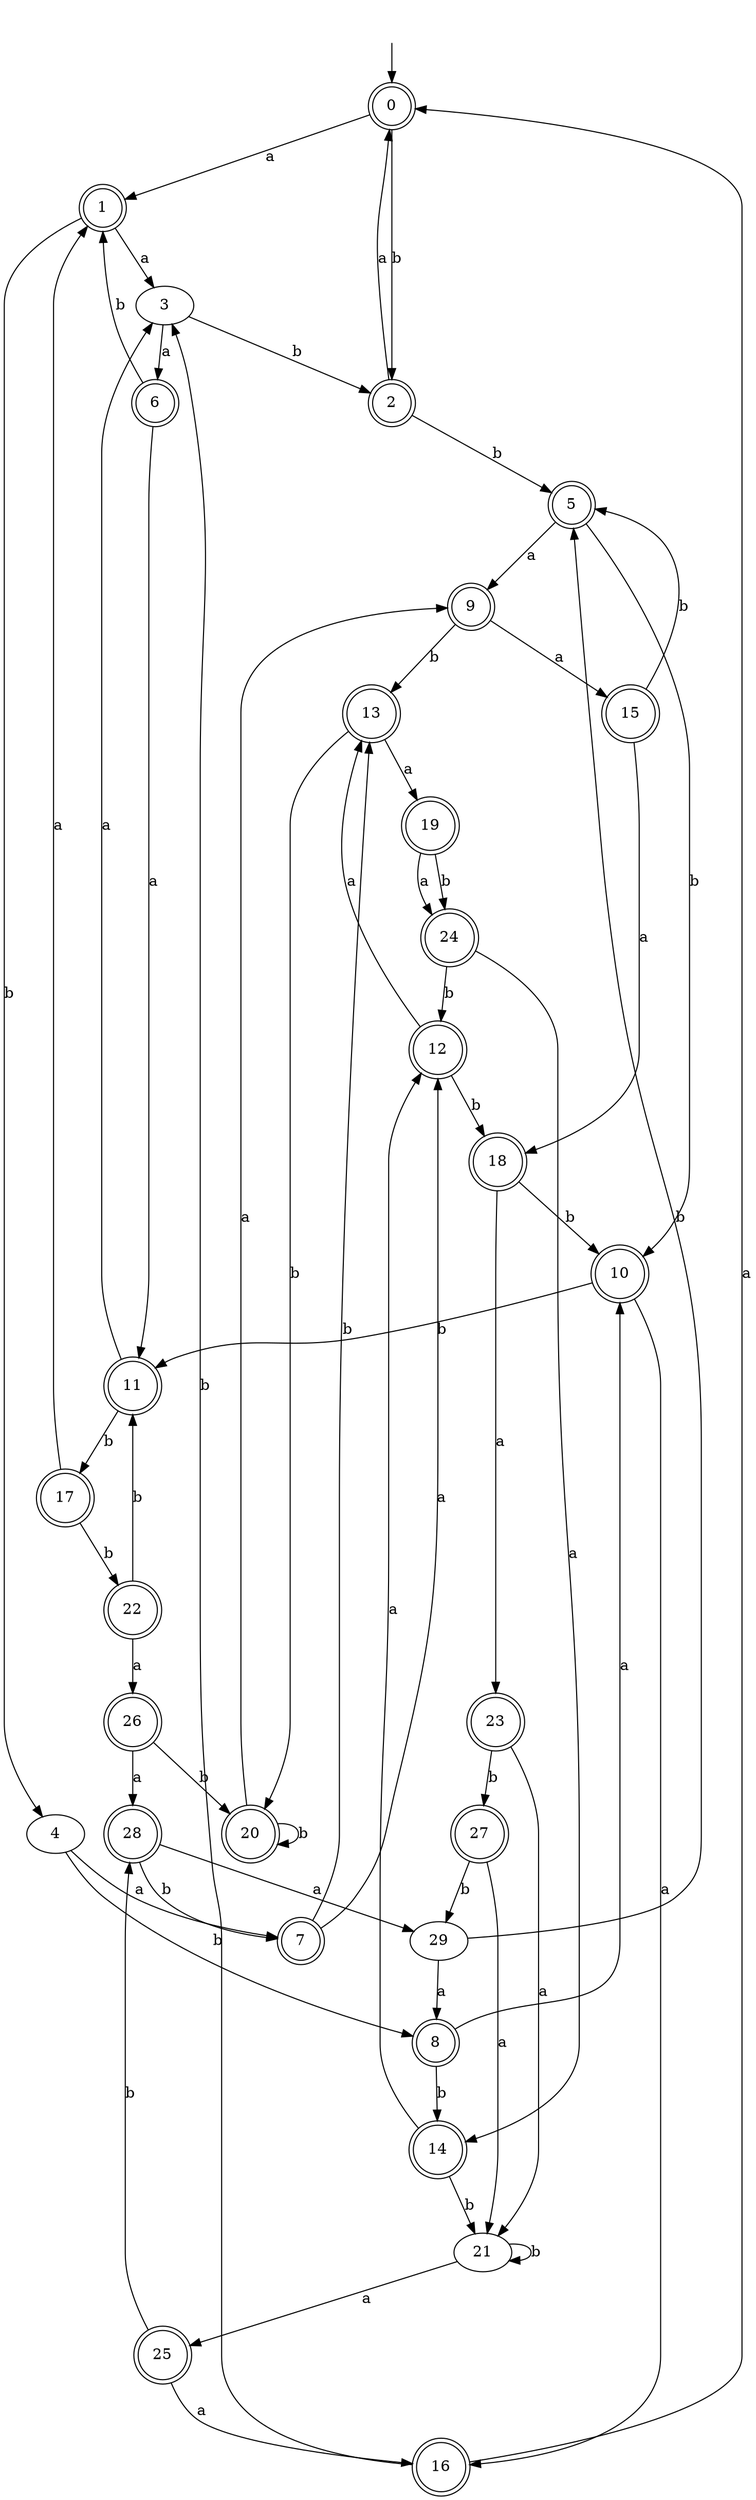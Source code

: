 digraph RandomDFA {
  __start0 [label="", shape=none];
  __start0 -> 0 [label=""];
  0 [shape=circle] [shape=doublecircle]
  0 -> 1 [label="a"]
  0 -> 2 [label="b"]
  1 [shape=doublecircle]
  1 -> 3 [label="a"]
  1 -> 4 [label="b"]
  2 [shape=doublecircle]
  2 -> 0 [label="a"]
  2 -> 5 [label="b"]
  3
  3 -> 6 [label="a"]
  3 -> 2 [label="b"]
  4
  4 -> 7 [label="a"]
  4 -> 8 [label="b"]
  5 [shape=doublecircle]
  5 -> 9 [label="a"]
  5 -> 10 [label="b"]
  6 [shape=doublecircle]
  6 -> 11 [label="a"]
  6 -> 1 [label="b"]
  7 [shape=doublecircle]
  7 -> 12 [label="a"]
  7 -> 13 [label="b"]
  8 [shape=doublecircle]
  8 -> 10 [label="a"]
  8 -> 14 [label="b"]
  9 [shape=doublecircle]
  9 -> 15 [label="a"]
  9 -> 13 [label="b"]
  10 [shape=doublecircle]
  10 -> 16 [label="a"]
  10 -> 11 [label="b"]
  11 [shape=doublecircle]
  11 -> 3 [label="a"]
  11 -> 17 [label="b"]
  12 [shape=doublecircle]
  12 -> 13 [label="a"]
  12 -> 18 [label="b"]
  13 [shape=doublecircle]
  13 -> 19 [label="a"]
  13 -> 20 [label="b"]
  14 [shape=doublecircle]
  14 -> 12 [label="a"]
  14 -> 21 [label="b"]
  15 [shape=doublecircle]
  15 -> 18 [label="a"]
  15 -> 5 [label="b"]
  16 [shape=doublecircle]
  16 -> 0 [label="a"]
  16 -> 3 [label="b"]
  17 [shape=doublecircle]
  17 -> 1 [label="a"]
  17 -> 22 [label="b"]
  18 [shape=doublecircle]
  18 -> 23 [label="a"]
  18 -> 10 [label="b"]
  19 [shape=doublecircle]
  19 -> 24 [label="a"]
  19 -> 24 [label="b"]
  20 [shape=doublecircle]
  20 -> 9 [label="a"]
  20 -> 20 [label="b"]
  21
  21 -> 25 [label="a"]
  21 -> 21 [label="b"]
  22 [shape=doublecircle]
  22 -> 26 [label="a"]
  22 -> 11 [label="b"]
  23 [shape=doublecircle]
  23 -> 21 [label="a"]
  23 -> 27 [label="b"]
  24 [shape=doublecircle]
  24 -> 14 [label="a"]
  24 -> 12 [label="b"]
  25 [shape=doublecircle]
  25 -> 16 [label="a"]
  25 -> 28 [label="b"]
  26 [shape=doublecircle]
  26 -> 28 [label="a"]
  26 -> 20 [label="b"]
  27 [shape=doublecircle]
  27 -> 21 [label="a"]
  27 -> 29 [label="b"]
  28 [shape=doublecircle]
  28 -> 29 [label="a"]
  28 -> 7 [label="b"]
  29
  29 -> 8 [label="a"]
  29 -> 5 [label="b"]
}
